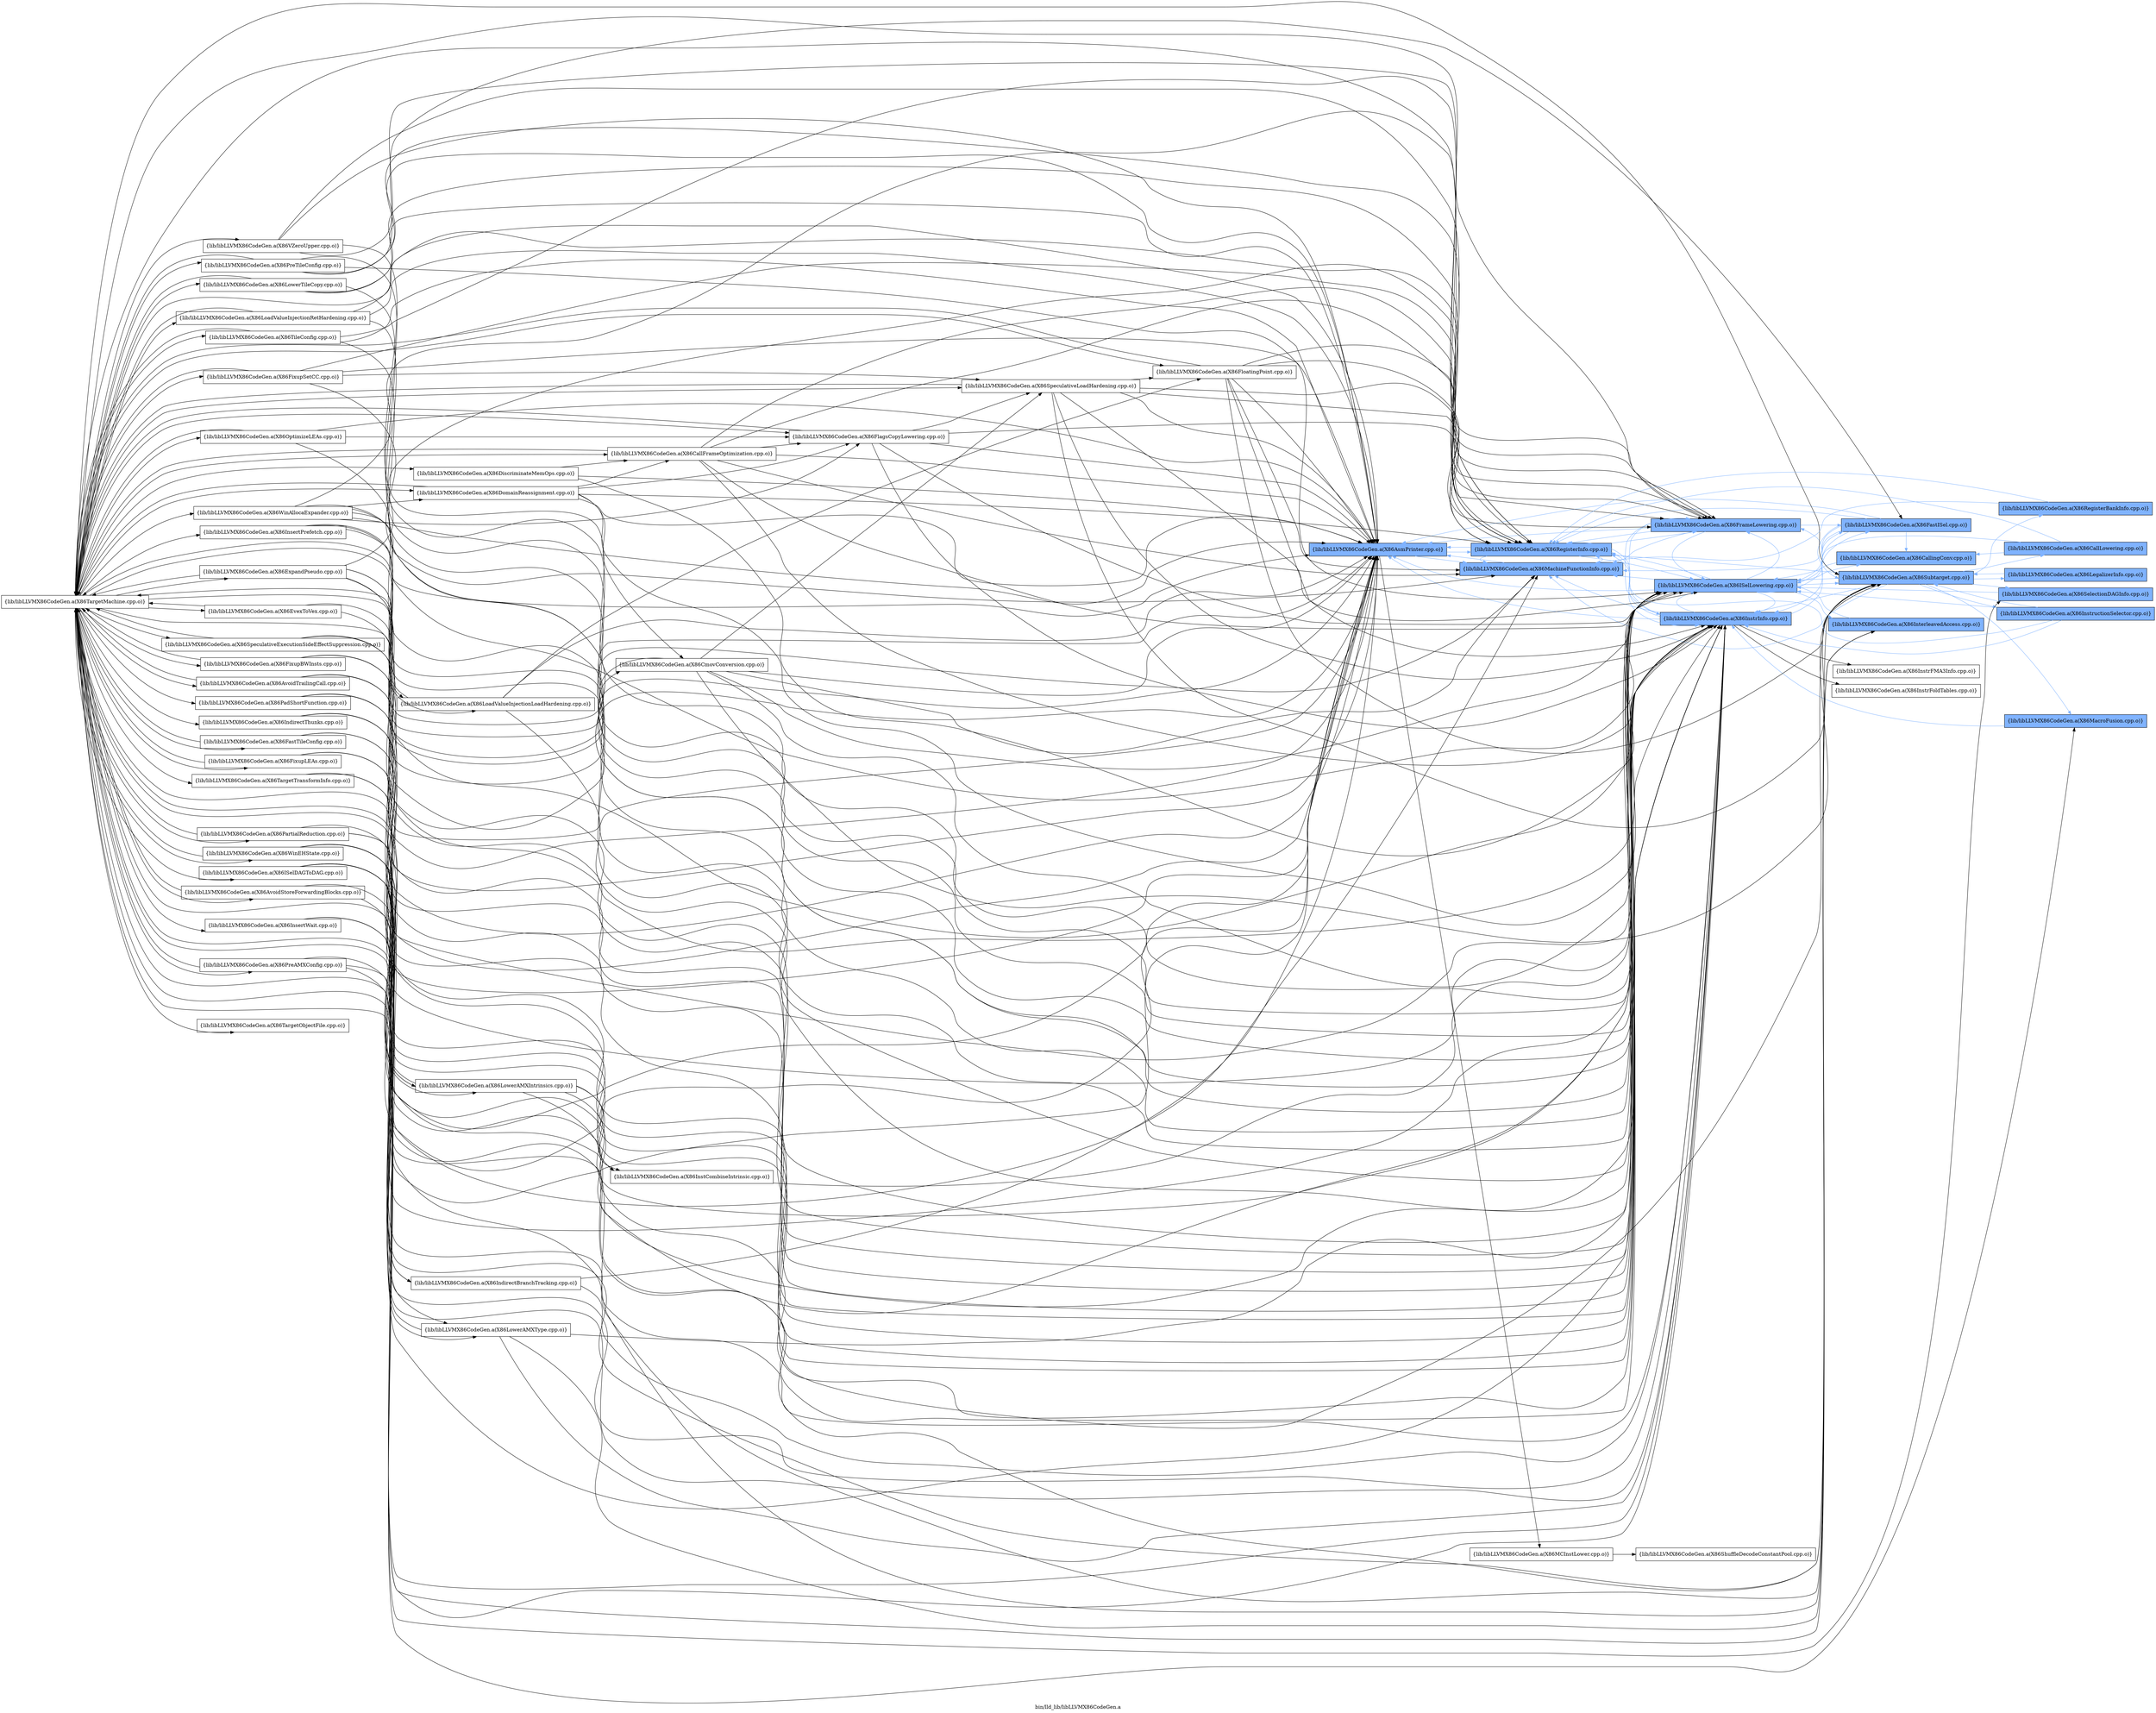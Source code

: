 digraph "bin/lld_lib/libLLVMX86CodeGen.a" {
	label="bin/lld_lib/libLLVMX86CodeGen.a";
	rankdir=LR;
	{ rank=same; Node0x561a2e692f18;  }
	{ rank=same; Node0x561a2e6927e8; Node0x561a2e692ab8; Node0x561a2e699408;  }
	{ rank=same; Node0x561a2e69b078; Node0x561a2e6990e8; Node0x561a2e699e08; Node0x561a2e696ed8;  }
	{ rank=same; Node0x561a2e69aa38; Node0x561a2e6994f8; Node0x561a2e69a3f8; Node0x561a2e6917f8; Node0x561a2e697108; Node0x561a2e699048;  }

	Node0x561a2e692f18 [shape=record,shape=box,group=1,style=filled,fillcolor="0.600000 0.5 1",label="{lib/libLLVMX86CodeGen.a(X86AsmPrinter.cpp.o)}"];
	Node0x561a2e692f18 -> Node0x561a2e6927e8;
	Node0x561a2e692f18 -> Node0x561a2e692ab8[color="0.600000 0.5 1"];
	Node0x561a2e692f18 -> Node0x561a2e699408[color="0.600000 0.5 1"];
	Node0x561a2e695e98 [shape=record,shape=box,group=0,label="{lib/libLLVMX86CodeGen.a(X86TargetMachine.cpp.o)}"];
	Node0x561a2e695e98 -> Node0x561a2e692f18;
	Node0x561a2e695e98 -> Node0x561a2e699408;
	Node0x561a2e695e98 -> Node0x561a2e6990e8;
	Node0x561a2e695e98 -> Node0x561a2e699e08;
	Node0x561a2e695e98 -> Node0x561a2e696ed8;
	Node0x561a2e695e98 -> Node0x561a2e6917f8;
	Node0x561a2e695e98 -> Node0x561a2e691578;
	Node0x561a2e695e98 -> Node0x561a2e693f58;
	Node0x561a2e695e98 -> Node0x561a2e694d18;
	Node0x561a2e695e98 -> Node0x561a2e691ed8;
	Node0x561a2e695e98 -> Node0x561a2e692108;
	Node0x561a2e695e98 -> Node0x561a2e691168;
	Node0x561a2e695e98 -> Node0x561a2e693148;
	Node0x561a2e695e98 -> Node0x561a2e6934b8;
	Node0x561a2e695e98 -> Node0x561a2e697d88;
	Node0x561a2e695e98 -> Node0x561a2e69eb38;
	Node0x561a2e695e98 -> Node0x561a2e69d918;
	Node0x561a2e695e98 -> Node0x561a2e69ffd8;
	Node0x561a2e695e98 -> Node0x561a2e69ee58;
	Node0x561a2e695e98 -> Node0x561a2e69bd98;
	Node0x561a2e695e98 -> Node0x561a2e69c018;
	Node0x561a2e695e98 -> Node0x561a2e69ba28;
	Node0x561a2e695e98 -> Node0x561a2e69d008;
	Node0x561a2e695e98 -> Node0x561a2e69ca18;
	Node0x561a2e695e98 -> Node0x561a2e69c1f8;
	Node0x561a2e695e98 -> Node0x561a2e69f768;
	Node0x561a2e695e98 -> Node0x561a2e69eea8;
	Node0x561a2e695e98 -> Node0x561a2e69fa88;
	Node0x561a2e695e98 -> Node0x561a2e69dfa8;
	Node0x561a2e695e98 -> Node0x561a2e69d968;
	Node0x561a2e695e98 -> Node0x561a2e69e598;
	Node0x561a2e695e98 -> Node0x561a2e67a2d8;
	Node0x561a2e695e98 -> Node0x561a2e679658;
	Node0x561a2e695e98 -> Node0x561a2e679ce8;
	Node0x561a2e695e98 -> Node0x561a2e678fc8;
	Node0x561a2e695e98 -> Node0x561a2e688ab8;
	Node0x561a2e695e98 -> Node0x561a2e688888;
	Node0x561a2e695e98 -> Node0x561a2e6855e8;
	Node0x561a2e695e98 -> Node0x561a2e684dc8;
	Node0x561a2e695e98 -> Node0x561a2e686ee8;
	Node0x561a2e695e98 -> Node0x561a2e686ad8;
	Node0x561a2e695e98 -> Node0x561a2e686358;
	Node0x561a2e695e98 -> Node0x561a2e683298;
	Node0x561a2e695e98 -> Node0x561a2e682ac8;
	Node0x561a2e695e98 -> Node0x561a2e682528;
	Node0x561a2e695e98 -> Node0x561a2e684558;
	Node0x561a2e6927e8 [shape=record,shape=box,group=0,label="{lib/libLLVMX86CodeGen.a(X86MCInstLower.cpp.o)}"];
	Node0x561a2e6927e8 -> Node0x561a2e69b078;
	Node0x561a2e692ab8 [shape=record,shape=box,group=1,style=filled,fillcolor="0.600000 0.5 1",label="{lib/libLLVMX86CodeGen.a(X86MachineFunctionInfo.cpp.o)}"];
	Node0x561a2e692ab8 -> Node0x561a2e692f18[color="0.600000 0.5 1"];
	Node0x561a2e692ab8 -> Node0x561a2e699408[color="0.600000 0.5 1"];
	Node0x561a2e699408 [shape=record,shape=box,group=1,style=filled,fillcolor="0.600000 0.5 1",label="{lib/libLLVMX86CodeGen.a(X86RegisterInfo.cpp.o)}"];
	Node0x561a2e699408 -> Node0x561a2e692f18[color="0.600000 0.5 1"];
	Node0x561a2e699408 -> Node0x561a2e692ab8[color="0.600000 0.5 1"];
	Node0x561a2e699408 -> Node0x561a2e6990e8[color="0.600000 0.5 1"];
	Node0x561a2e699408 -> Node0x561a2e699e08[color="0.600000 0.5 1"];
	Node0x561a2e699408 -> Node0x561a2e696ed8[color="0.600000 0.5 1"];
	Node0x561a2e69b078 [shape=record,shape=box,group=0,label="{lib/libLLVMX86CodeGen.a(X86ShuffleDecodeConstantPool.cpp.o)}"];
	Node0x561a2e6990e8 [shape=record,shape=box,group=1,style=filled,fillcolor="0.600000 0.5 1",label="{lib/libLLVMX86CodeGen.a(X86ISelLowering.cpp.o)}"];
	Node0x561a2e6990e8 -> Node0x561a2e692f18[color="0.600000 0.5 1"];
	Node0x561a2e6990e8 -> Node0x561a2e692ab8[color="0.600000 0.5 1"];
	Node0x561a2e6990e8 -> Node0x561a2e699408[color="0.600000 0.5 1"];
	Node0x561a2e6990e8 -> Node0x561a2e69aa38[color="0.600000 0.5 1"];
	Node0x561a2e6990e8 -> Node0x561a2e699e08[color="0.600000 0.5 1"];
	Node0x561a2e6990e8 -> Node0x561a2e696ed8[color="0.600000 0.5 1"];
	Node0x561a2e6990e8 -> Node0x561a2e6994f8[color="0.600000 0.5 1"];
	Node0x561a2e6990e8 -> Node0x561a2e69a3f8[color="0.600000 0.5 1"];
	Node0x561a2e6990e8 -> Node0x561a2e6917f8[color="0.600000 0.5 1"];
	Node0x561a2e699e08 [shape=record,shape=box,group=1,style=filled,fillcolor="0.600000 0.5 1",label="{lib/libLLVMX86CodeGen.a(X86InstrInfo.cpp.o)}"];
	Node0x561a2e699e08 -> Node0x561a2e692f18[color="0.600000 0.5 1"];
	Node0x561a2e699e08 -> Node0x561a2e692ab8[color="0.600000 0.5 1"];
	Node0x561a2e699e08 -> Node0x561a2e699408[color="0.600000 0.5 1"];
	Node0x561a2e699e08 -> Node0x561a2e6990e8[color="0.600000 0.5 1"];
	Node0x561a2e699e08 -> Node0x561a2e69aa38[color="0.600000 0.5 1"];
	Node0x561a2e699e08 -> Node0x561a2e697108;
	Node0x561a2e699e08 -> Node0x561a2e696ed8[color="0.600000 0.5 1"];
	Node0x561a2e699e08 -> Node0x561a2e699048;
	Node0x561a2e696ed8 [shape=record,shape=box,group=1,style=filled,fillcolor="0.600000 0.5 1",label="{lib/libLLVMX86CodeGen.a(X86FrameLowering.cpp.o)}"];
	Node0x561a2e696ed8 -> Node0x561a2e692f18[color="0.600000 0.5 1"];
	Node0x561a2e696ed8 -> Node0x561a2e692ab8[color="0.600000 0.5 1"];
	Node0x561a2e696ed8 -> Node0x561a2e699408[color="0.600000 0.5 1"];
	Node0x561a2e696ed8 -> Node0x561a2e6990e8[color="0.600000 0.5 1"];
	Node0x561a2e696ed8 -> Node0x561a2e69aa38[color="0.600000 0.5 1"];
	Node0x561a2e696ed8 -> Node0x561a2e699e08[color="0.600000 0.5 1"];
	Node0x561a2e69aa38 [shape=record,shape=box,group=1,style=filled,fillcolor="0.600000 0.5 1",label="{lib/libLLVMX86CodeGen.a(X86FastISel.cpp.o)}"];
	Node0x561a2e69aa38 -> Node0x561a2e692f18[color="0.600000 0.5 1"];
	Node0x561a2e69aa38 -> Node0x561a2e692ab8[color="0.600000 0.5 1"];
	Node0x561a2e69aa38 -> Node0x561a2e699408[color="0.600000 0.5 1"];
	Node0x561a2e69aa38 -> Node0x561a2e6990e8[color="0.600000 0.5 1"];
	Node0x561a2e69aa38 -> Node0x561a2e699e08[color="0.600000 0.5 1"];
	Node0x561a2e69aa38 -> Node0x561a2e6994f8[color="0.600000 0.5 1"];
	Node0x561a2e69aa38 -> Node0x561a2e6917f8[color="0.600000 0.5 1"];
	Node0x561a2e6994f8 [shape=record,shape=box,group=1,style=filled,fillcolor="0.600000 0.5 1",label="{lib/libLLVMX86CodeGen.a(X86CallingConv.cpp.o)}"];
	Node0x561a2e6994f8 -> Node0x561a2e6990e8[color="0.600000 0.5 1"];
	Node0x561a2e69a3f8 [shape=record,shape=box,group=1,style=filled,fillcolor="0.600000 0.5 1",label="{lib/libLLVMX86CodeGen.a(X86InterleavedAccess.cpp.o)}"];
	Node0x561a2e69a3f8 -> Node0x561a2e6990e8[color="0.600000 0.5 1"];
	Node0x561a2e6917f8 [shape=record,shape=box,group=1,style=filled,fillcolor="0.600000 0.5 1",label="{lib/libLLVMX86CodeGen.a(X86Subtarget.cpp.o)}"];
	Node0x561a2e6917f8 -> Node0x561a2e692ab8[color="0.600000 0.5 1"];
	Node0x561a2e6917f8 -> Node0x561a2e699408[color="0.600000 0.5 1"];
	Node0x561a2e6917f8 -> Node0x561a2e6990e8[color="0.600000 0.5 1"];
	Node0x561a2e6917f8 -> Node0x561a2e699e08[color="0.600000 0.5 1"];
	Node0x561a2e6917f8 -> Node0x561a2e696ed8[color="0.600000 0.5 1"];
	Node0x561a2e6917f8 -> Node0x561a2e691578[color="0.600000 0.5 1"];
	Node0x561a2e6917f8 -> Node0x561a2e691c08[color="0.600000 0.5 1"];
	Node0x561a2e6917f8 -> Node0x561a2e6933c8[color="0.600000 0.5 1"];
	Node0x561a2e6917f8 -> Node0x561a2e6931e8[color="0.600000 0.5 1"];
	Node0x561a2e6917f8 -> Node0x561a2e68d9c8[color="0.600000 0.5 1"];
	Node0x561a2e6917f8 -> Node0x561a2e693f58[color="0.600000 0.5 1"];
	Node0x561a2e697108 [shape=record,shape=box,group=0,label="{lib/libLLVMX86CodeGen.a(X86InstrFoldTables.cpp.o)}"];
	Node0x561a2e699048 [shape=record,shape=box,group=0,label="{lib/libLLVMX86CodeGen.a(X86InstrFMA3Info.cpp.o)}"];
	Node0x561a2e691578 [shape=record,shape=box,group=1,style=filled,fillcolor="0.600000 0.5 1",label="{lib/libLLVMX86CodeGen.a(X86SelectionDAGInfo.cpp.o)}"];
	Node0x561a2e691578 -> Node0x561a2e6990e8[color="0.600000 0.5 1"];
	Node0x561a2e691c08 [shape=record,shape=box,group=1,style=filled,fillcolor="0.600000 0.5 1",label="{lib/libLLVMX86CodeGen.a(X86CallLowering.cpp.o)}"];
	Node0x561a2e691c08 -> Node0x561a2e699408[color="0.600000 0.5 1"];
	Node0x561a2e691c08 -> Node0x561a2e6990e8[color="0.600000 0.5 1"];
	Node0x561a2e691c08 -> Node0x561a2e6994f8[color="0.600000 0.5 1"];
	Node0x561a2e6933c8 [shape=record,shape=box,group=1,style=filled,fillcolor="0.600000 0.5 1",label="{lib/libLLVMX86CodeGen.a(X86LegalizerInfo.cpp.o)}"];
	Node0x561a2e6933c8 -> Node0x561a2e6917f8[color="0.600000 0.5 1"];
	Node0x561a2e6931e8 [shape=record,shape=box,group=1,style=filled,fillcolor="0.600000 0.5 1",label="{lib/libLLVMX86CodeGen.a(X86RegisterBankInfo.cpp.o)}"];
	Node0x561a2e6931e8 -> Node0x561a2e692ab8[color="0.600000 0.5 1"];
	Node0x561a2e6931e8 -> Node0x561a2e699408[color="0.600000 0.5 1"];
	Node0x561a2e68d9c8 [shape=record,shape=box,group=1,style=filled,fillcolor="0.600000 0.5 1",label="{lib/libLLVMX86CodeGen.a(X86InstructionSelector.cpp.o)}"];
	Node0x561a2e68d9c8 -> Node0x561a2e699408[color="0.600000 0.5 1"];
	Node0x561a2e68d9c8 -> Node0x561a2e6990e8[color="0.600000 0.5 1"];
	Node0x561a2e68d9c8 -> Node0x561a2e699e08[color="0.600000 0.5 1"];
	Node0x561a2e68d9c8 -> Node0x561a2e6917f8[color="0.600000 0.5 1"];
	Node0x561a2e693f58 [shape=record,shape=box,group=1,style=filled,fillcolor="0.600000 0.5 1",label="{lib/libLLVMX86CodeGen.a(X86MacroFusion.cpp.o)}"];
	Node0x561a2e693f58 -> Node0x561a2e699e08[color="0.600000 0.5 1"];
	Node0x561a2e694d18 [shape=record,shape=box,group=0,label="{lib/libLLVMX86CodeGen.a(X86InstCombineIntrinsic.cpp.o)}"];
	Node0x561a2e694d18 -> Node0x561a2e6990e8;
	Node0x561a2e691ed8 [shape=record,shape=box,group=0,label="{lib/libLLVMX86CodeGen.a(X86SpeculativeExecutionSideEffectSuppression.cpp.o)}"];
	Node0x561a2e691ed8 -> Node0x561a2e692f18;
	Node0x561a2e691ed8 -> Node0x561a2e699e08;
	Node0x561a2e691ed8 -> Node0x561a2e695e98;
	Node0x561a2e692108 [shape=record,shape=box,group=0,label="{lib/libLLVMX86CodeGen.a(X86IndirectThunks.cpp.o)}"];
	Node0x561a2e692108 -> Node0x561a2e692f18;
	Node0x561a2e692108 -> Node0x561a2e6990e8;
	Node0x561a2e692108 -> Node0x561a2e699e08;
	Node0x561a2e691168 [shape=record,shape=box,group=0,label="{lib/libLLVMX86CodeGen.a(X86LoadValueInjectionRetHardening.cpp.o)}"];
	Node0x561a2e691168 -> Node0x561a2e692f18;
	Node0x561a2e691168 -> Node0x561a2e699408;
	Node0x561a2e691168 -> Node0x561a2e699e08;
	Node0x561a2e691168 -> Node0x561a2e695e98;
	Node0x561a2e693148 [shape=record,shape=box,group=0,label="{lib/libLLVMX86CodeGen.a(X86AvoidTrailingCall.cpp.o)}"];
	Node0x561a2e693148 -> Node0x561a2e692f18;
	Node0x561a2e693148 -> Node0x561a2e699e08;
	Node0x561a2e693148 -> Node0x561a2e695e98;
	Node0x561a2e6934b8 [shape=record,shape=box,group=0,label="{lib/libLLVMX86CodeGen.a(X86ExpandPseudo.cpp.o)}"];
	Node0x561a2e6934b8 -> Node0x561a2e692f18;
	Node0x561a2e6934b8 -> Node0x561a2e692ab8;
	Node0x561a2e6934b8 -> Node0x561a2e6990e8;
	Node0x561a2e6934b8 -> Node0x561a2e699e08;
	Node0x561a2e6934b8 -> Node0x561a2e696ed8;
	Node0x561a2e6934b8 -> Node0x561a2e695e98;
	Node0x561a2e697d88 [shape=record,shape=box,group=0,label="{lib/libLLVMX86CodeGen.a(X86LowerTileCopy.cpp.o)}"];
	Node0x561a2e697d88 -> Node0x561a2e692f18;
	Node0x561a2e697d88 -> Node0x561a2e699408;
	Node0x561a2e697d88 -> Node0x561a2e699e08;
	Node0x561a2e697d88 -> Node0x561a2e695e98;
	Node0x561a2e69eb38 [shape=record,shape=box,group=0,label="{lib/libLLVMX86CodeGen.a(X86FloatingPoint.cpp.o)}"];
	Node0x561a2e69eb38 -> Node0x561a2e692f18;
	Node0x561a2e69eb38 -> Node0x561a2e692ab8;
	Node0x561a2e69eb38 -> Node0x561a2e699408;
	Node0x561a2e69eb38 -> Node0x561a2e699e08;
	Node0x561a2e69eb38 -> Node0x561a2e696ed8;
	Node0x561a2e69eb38 -> Node0x561a2e6917f8;
	Node0x561a2e69eb38 -> Node0x561a2e695e98;
	Node0x561a2e69d918 [shape=record,shape=box,group=0,label="{lib/libLLVMX86CodeGen.a(X86LoadValueInjectionLoadHardening.cpp.o)}"];
	Node0x561a2e69d918 -> Node0x561a2e692f18;
	Node0x561a2e69d918 -> Node0x561a2e699e08;
	Node0x561a2e69d918 -> Node0x561a2e695e98;
	Node0x561a2e69d918 -> Node0x561a2e69eb38;
	Node0x561a2e69ffd8 [shape=record,shape=box,group=0,label="{lib/libLLVMX86CodeGen.a(X86FastTileConfig.cpp.o)}"];
	Node0x561a2e69ffd8 -> Node0x561a2e692f18;
	Node0x561a2e69ffd8 -> Node0x561a2e699e08;
	Node0x561a2e69ffd8 -> Node0x561a2e695e98;
	Node0x561a2e69ee58 [shape=record,shape=box,group=0,label="{lib/libLLVMX86CodeGen.a(X86TileConfig.cpp.o)}"];
	Node0x561a2e69ee58 -> Node0x561a2e692f18;
	Node0x561a2e69ee58 -> Node0x561a2e699e08;
	Node0x561a2e69ee58 -> Node0x561a2e696ed8;
	Node0x561a2e69ee58 -> Node0x561a2e695e98;
	Node0x561a2e69bd98 [shape=record,shape=box,group=0,label="{lib/libLLVMX86CodeGen.a(X86SpeculativeLoadHardening.cpp.o)}"];
	Node0x561a2e69bd98 -> Node0x561a2e692f18;
	Node0x561a2e69bd98 -> Node0x561a2e699408;
	Node0x561a2e69bd98 -> Node0x561a2e6990e8;
	Node0x561a2e69bd98 -> Node0x561a2e699e08;
	Node0x561a2e69bd98 -> Node0x561a2e696ed8;
	Node0x561a2e69bd98 -> Node0x561a2e6917f8;
	Node0x561a2e69bd98 -> Node0x561a2e695e98;
	Node0x561a2e69bd98 -> Node0x561a2e69eb38;
	Node0x561a2e69c018 [shape=record,shape=box,group=0,label="{lib/libLLVMX86CodeGen.a(X86FlagsCopyLowering.cpp.o)}"];
	Node0x561a2e69c018 -> Node0x561a2e692f18;
	Node0x561a2e69c018 -> Node0x561a2e699408;
	Node0x561a2e69c018 -> Node0x561a2e6990e8;
	Node0x561a2e69c018 -> Node0x561a2e699e08;
	Node0x561a2e69c018 -> Node0x561a2e695e98;
	Node0x561a2e69c018 -> Node0x561a2e69bd98;
	Node0x561a2e69ba28 [shape=record,shape=box,group=0,label="{lib/libLLVMX86CodeGen.a(X86FixupSetCC.cpp.o)}"];
	Node0x561a2e69ba28 -> Node0x561a2e692f18;
	Node0x561a2e69ba28 -> Node0x561a2e699408;
	Node0x561a2e69ba28 -> Node0x561a2e699e08;
	Node0x561a2e69ba28 -> Node0x561a2e695e98;
	Node0x561a2e69ba28 -> Node0x561a2e69bd98;
	Node0x561a2e69d008 [shape=record,shape=box,group=0,label="{lib/libLLVMX86CodeGen.a(X86OptimizeLEAs.cpp.o)}"];
	Node0x561a2e69d008 -> Node0x561a2e692f18;
	Node0x561a2e69d008 -> Node0x561a2e699e08;
	Node0x561a2e69d008 -> Node0x561a2e695e98;
	Node0x561a2e69d008 -> Node0x561a2e69c018;
	Node0x561a2e69ca18 [shape=record,shape=box,group=0,label="{lib/libLLVMX86CodeGen.a(X86CallFrameOptimization.cpp.o)}"];
	Node0x561a2e69ca18 -> Node0x561a2e692f18;
	Node0x561a2e69ca18 -> Node0x561a2e692ab8;
	Node0x561a2e69ca18 -> Node0x561a2e699408;
	Node0x561a2e69ca18 -> Node0x561a2e6990e8;
	Node0x561a2e69ca18 -> Node0x561a2e699e08;
	Node0x561a2e69ca18 -> Node0x561a2e696ed8;
	Node0x561a2e69ca18 -> Node0x561a2e695e98;
	Node0x561a2e69ca18 -> Node0x561a2e69c018;
	Node0x561a2e69c1f8 [shape=record,shape=box,group=0,label="{lib/libLLVMX86CodeGen.a(X86AvoidStoreForwardingBlocks.cpp.o)}"];
	Node0x561a2e69c1f8 -> Node0x561a2e692f18;
	Node0x561a2e69c1f8 -> Node0x561a2e699e08;
	Node0x561a2e69c1f8 -> Node0x561a2e695e98;
	Node0x561a2e69f768 [shape=record,shape=box,group=0,label="{lib/libLLVMX86CodeGen.a(X86PreTileConfig.cpp.o)}"];
	Node0x561a2e69f768 -> Node0x561a2e692f18;
	Node0x561a2e69f768 -> Node0x561a2e699408;
	Node0x561a2e69f768 -> Node0x561a2e6990e8;
	Node0x561a2e69f768 -> Node0x561a2e69aa38;
	Node0x561a2e69f768 -> Node0x561a2e699e08;
	Node0x561a2e69f768 -> Node0x561a2e695e98;
	Node0x561a2e69eea8 [shape=record,shape=box,group=0,label="{lib/libLLVMX86CodeGen.a(X86CmovConversion.cpp.o)}"];
	Node0x561a2e69eea8 -> Node0x561a2e692f18;
	Node0x561a2e69eea8 -> Node0x561a2e692ab8;
	Node0x561a2e69eea8 -> Node0x561a2e6990e8;
	Node0x561a2e69eea8 -> Node0x561a2e699e08;
	Node0x561a2e69eea8 -> Node0x561a2e6917f8;
	Node0x561a2e69eea8 -> Node0x561a2e695e98;
	Node0x561a2e69eea8 -> Node0x561a2e69bd98;
	Node0x561a2e69fa88 [shape=record,shape=box,group=0,label="{lib/libLLVMX86CodeGen.a(X86ISelDAGToDAG.cpp.o)}"];
	Node0x561a2e69fa88 -> Node0x561a2e692f18;
	Node0x561a2e69fa88 -> Node0x561a2e692ab8;
	Node0x561a2e69fa88 -> Node0x561a2e6990e8;
	Node0x561a2e69fa88 -> Node0x561a2e699e08;
	Node0x561a2e69fa88 -> Node0x561a2e6917f8;
	Node0x561a2e69fa88 -> Node0x561a2e69dfa8;
	Node0x561a2e69dfa8 [shape=record,shape=box,group=0,label="{lib/libLLVMX86CodeGen.a(X86IndirectBranchTracking.cpp.o)}"];
	Node0x561a2e69dfa8 -> Node0x561a2e692f18;
	Node0x561a2e69dfa8 -> Node0x561a2e699e08;
	Node0x561a2e69d968 [shape=record,shape=box,group=0,label="{lib/libLLVMX86CodeGen.a(X86EvexToVex.cpp.o)}"];
	Node0x561a2e69d968 -> Node0x561a2e692f18;
	Node0x561a2e69d968 -> Node0x561a2e699e08;
	Node0x561a2e69d968 -> Node0x561a2e695e98;
	Node0x561a2e69e598 [shape=record,shape=box,group=0,label="{lib/libLLVMX86CodeGen.a(X86DiscriminateMemOps.cpp.o)}"];
	Node0x561a2e69e598 -> Node0x561a2e692f18;
	Node0x561a2e69e598 -> Node0x561a2e699e08;
	Node0x561a2e69e598 -> Node0x561a2e69ca18;
	Node0x561a2e67a2d8 [shape=record,shape=box,group=0,label="{lib/libLLVMX86CodeGen.a(X86InsertPrefetch.cpp.o)}"];
	Node0x561a2e67a2d8 -> Node0x561a2e692f18;
	Node0x561a2e67a2d8 -> Node0x561a2e699e08;
	Node0x561a2e67a2d8 -> Node0x561a2e69d918;
	Node0x561a2e679658 [shape=record,shape=box,group=0,label="{lib/libLLVMX86CodeGen.a(X86FixupBWInsts.cpp.o)}"];
	Node0x561a2e679658 -> Node0x561a2e692f18;
	Node0x561a2e679658 -> Node0x561a2e699e08;
	Node0x561a2e679658 -> Node0x561a2e695e98;
	Node0x561a2e679ce8 [shape=record,shape=box,group=0,label="{lib/libLLVMX86CodeGen.a(X86PadShortFunction.cpp.o)}"];
	Node0x561a2e679ce8 -> Node0x561a2e692f18;
	Node0x561a2e679ce8 -> Node0x561a2e699e08;
	Node0x561a2e678fc8 [shape=record,shape=box,group=0,label="{lib/libLLVMX86CodeGen.a(X86FixupLEAs.cpp.o)}"];
	Node0x561a2e678fc8 -> Node0x561a2e692f18;
	Node0x561a2e678fc8 -> Node0x561a2e699e08;
	Node0x561a2e678fc8 -> Node0x561a2e695e98;
	Node0x561a2e688ab8 [shape=record,shape=box,group=0,label="{lib/libLLVMX86CodeGen.a(X86LowerAMXIntrinsics.cpp.o)}"];
	Node0x561a2e688ab8 -> Node0x561a2e6990e8;
	Node0x561a2e688ab8 -> Node0x561a2e699e08;
	Node0x561a2e688ab8 -> Node0x561a2e69a3f8;
	Node0x561a2e688ab8 -> Node0x561a2e695e98;
	Node0x561a2e688ab8 -> Node0x561a2e694d18;
	Node0x561a2e688888 [shape=record,shape=box,group=0,label="{lib/libLLVMX86CodeGen.a(X86LowerAMXType.cpp.o)}"];
	Node0x561a2e688888 -> Node0x561a2e6990e8;
	Node0x561a2e688888 -> Node0x561a2e699e08;
	Node0x561a2e688888 -> Node0x561a2e69a3f8;
	Node0x561a2e688888 -> Node0x561a2e695e98;
	Node0x561a2e6855e8 [shape=record,shape=box,group=0,label="{lib/libLLVMX86CodeGen.a(X86PreAMXConfig.cpp.o)}"];
	Node0x561a2e6855e8 -> Node0x561a2e6990e8;
	Node0x561a2e6855e8 -> Node0x561a2e699e08;
	Node0x561a2e6855e8 -> Node0x561a2e69a3f8;
	Node0x561a2e6855e8 -> Node0x561a2e695e98;
	Node0x561a2e684dc8 [shape=record,shape=box,group=0,label="{lib/libLLVMX86CodeGen.a(X86DomainReassignment.cpp.o)}"];
	Node0x561a2e684dc8 -> Node0x561a2e692f18;
	Node0x561a2e684dc8 -> Node0x561a2e699408;
	Node0x561a2e684dc8 -> Node0x561a2e699e08;
	Node0x561a2e684dc8 -> Node0x561a2e695e98;
	Node0x561a2e684dc8 -> Node0x561a2e69c018;
	Node0x561a2e684dc8 -> Node0x561a2e69ca18;
	Node0x561a2e684dc8 -> Node0x561a2e69eea8;
	Node0x561a2e686ee8 [shape=record,shape=box,group=0,label="{lib/libLLVMX86CodeGen.a(X86PartialReduction.cpp.o)}"];
	Node0x561a2e686ee8 -> Node0x561a2e6990e8;
	Node0x561a2e686ee8 -> Node0x561a2e699e08;
	Node0x561a2e686ee8 -> Node0x561a2e69a3f8;
	Node0x561a2e686ee8 -> Node0x561a2e695e98;
	Node0x561a2e686ee8 -> Node0x561a2e688ab8;
	Node0x561a2e686ad8 [shape=record,shape=box,group=0,label="{lib/libLLVMX86CodeGen.a(X86TargetObjectFile.cpp.o)}"];
	Node0x561a2e686358 [shape=record,shape=box,group=0,label="{lib/libLLVMX86CodeGen.a(X86TargetTransformInfo.cpp.o)}"];
	Node0x561a2e686358 -> Node0x561a2e6990e8;
	Node0x561a2e686358 -> Node0x561a2e6917f8;
	Node0x561a2e683298 [shape=record,shape=box,group=0,label="{lib/libLLVMX86CodeGen.a(X86VZeroUpper.cpp.o)}"];
	Node0x561a2e683298 -> Node0x561a2e692f18;
	Node0x561a2e683298 -> Node0x561a2e699408;
	Node0x561a2e683298 -> Node0x561a2e699e08;
	Node0x561a2e683298 -> Node0x561a2e696ed8;
	Node0x561a2e682ac8 [shape=record,shape=box,group=0,label="{lib/libLLVMX86CodeGen.a(X86WinAllocaExpander.cpp.o)}"];
	Node0x561a2e682ac8 -> Node0x561a2e692f18;
	Node0x561a2e682ac8 -> Node0x561a2e692ab8;
	Node0x561a2e682ac8 -> Node0x561a2e6990e8;
	Node0x561a2e682ac8 -> Node0x561a2e699e08;
	Node0x561a2e682ac8 -> Node0x561a2e696ed8;
	Node0x561a2e682ac8 -> Node0x561a2e69c018;
	Node0x561a2e682ac8 -> Node0x561a2e684dc8;
	Node0x561a2e682528 [shape=record,shape=box,group=0,label="{lib/libLLVMX86CodeGen.a(X86WinEHState.cpp.o)}"];
	Node0x561a2e682528 -> Node0x561a2e6990e8;
	Node0x561a2e682528 -> Node0x561a2e69a3f8;
	Node0x561a2e682528 -> Node0x561a2e695e98;
	Node0x561a2e682528 -> Node0x561a2e694d18;
	Node0x561a2e682528 -> Node0x561a2e688ab8;
	Node0x561a2e682528 -> Node0x561a2e688888;
	Node0x561a2e684558 [shape=record,shape=box,group=0,label="{lib/libLLVMX86CodeGen.a(X86InsertWait.cpp.o)}"];
	Node0x561a2e684558 -> Node0x561a2e692f18;
	Node0x561a2e684558 -> Node0x561a2e699e08;
}
